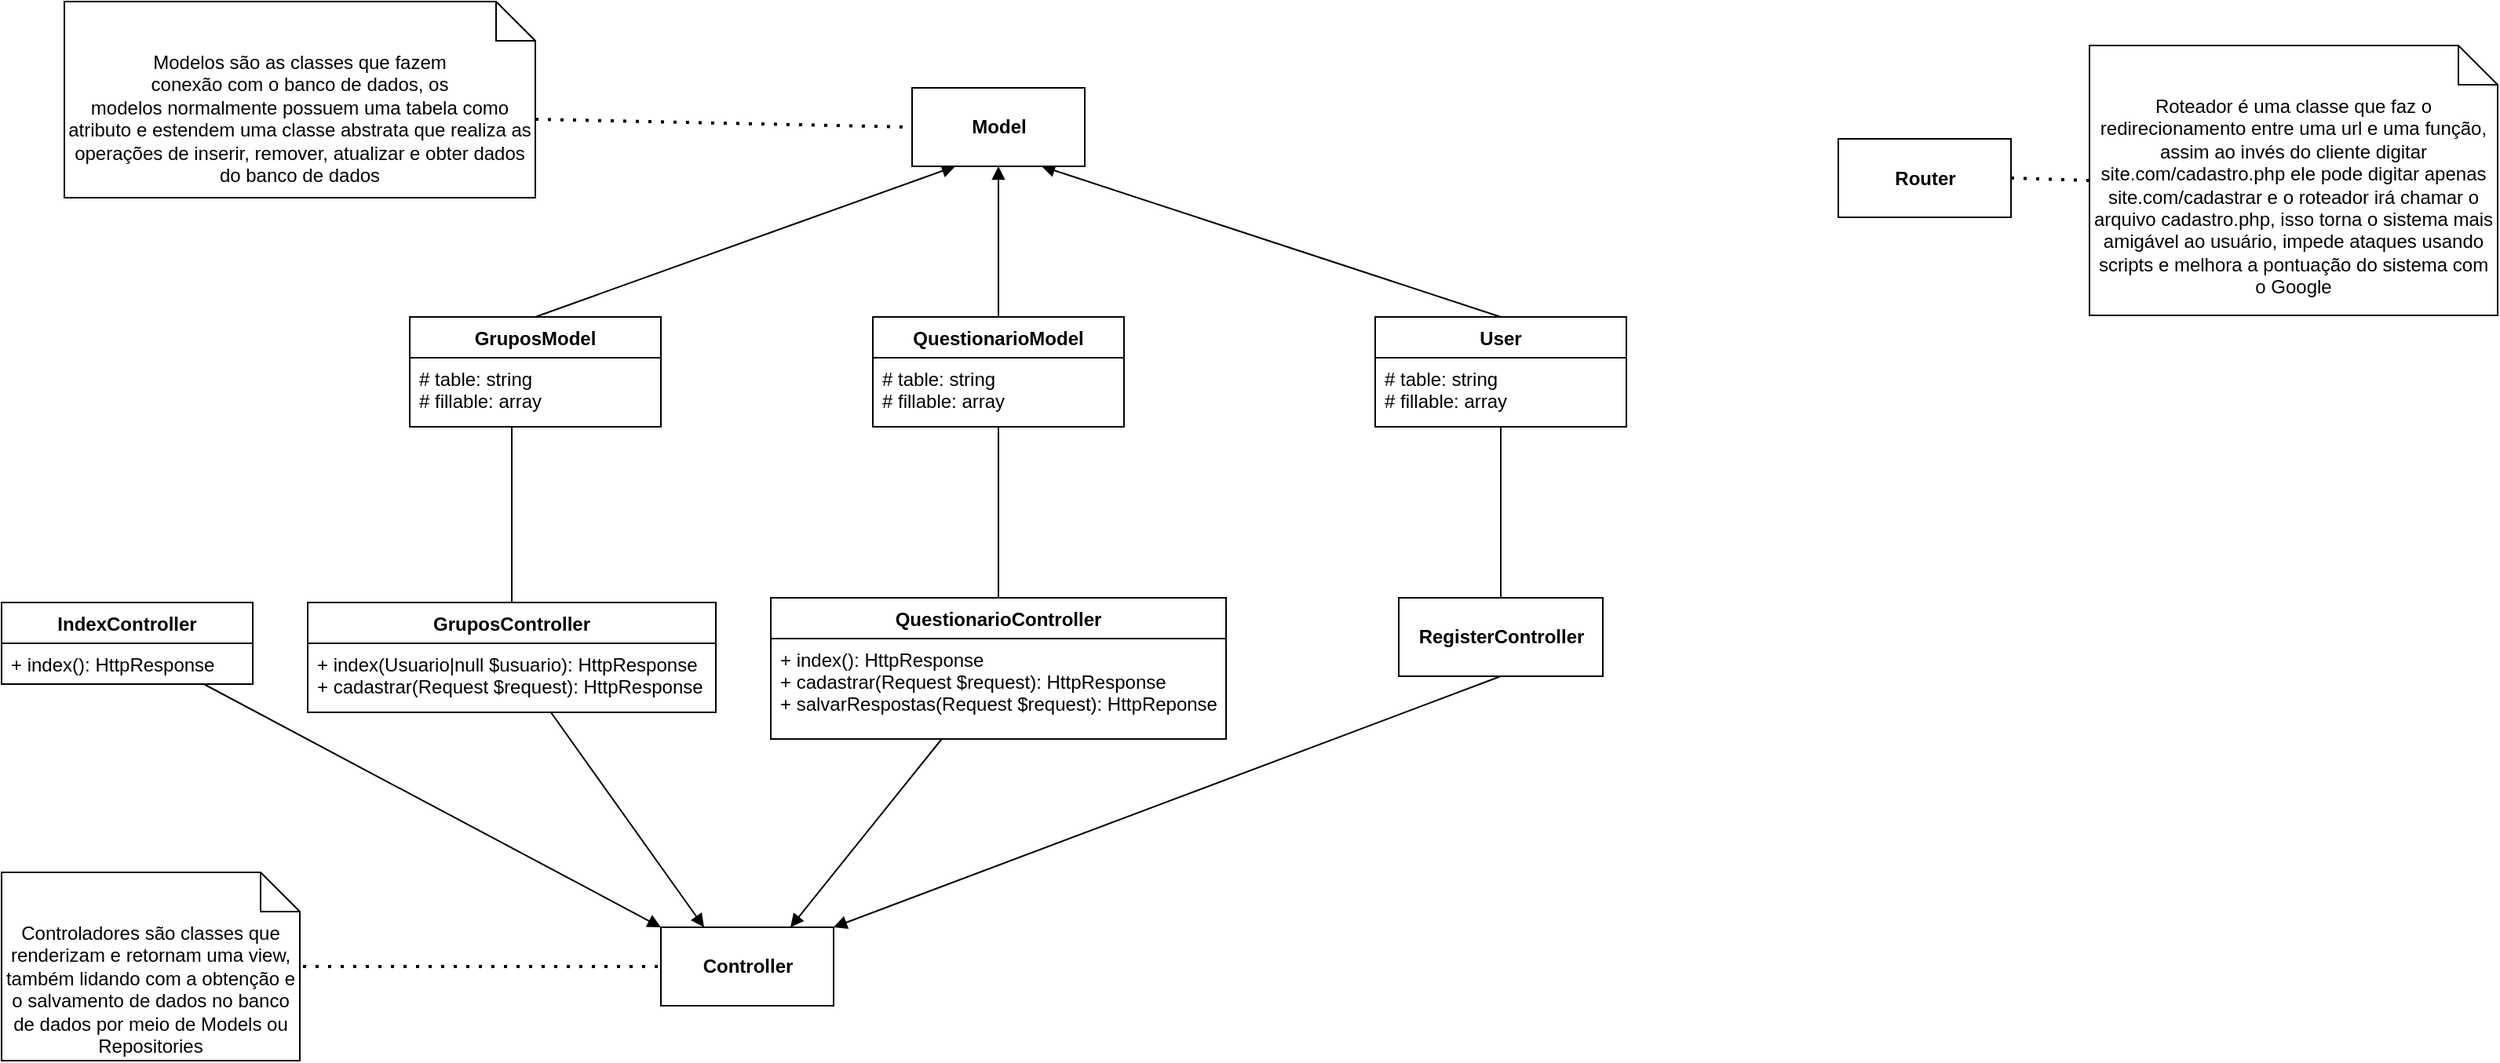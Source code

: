 <mxfile version="15.4.0" type="device"><diagram id="AtznXmaVAQkNEbKWmoS8" name="Página-1"><mxGraphModel dx="2997" dy="2429" grid="1" gridSize="10" guides="1" tooltips="1" connect="1" arrows="1" fold="1" page="1" pageScale="1" pageWidth="827" pageHeight="1169" math="0" shadow="0"><root><mxCell id="0"/><mxCell id="1" parent="0"/><mxCell id="llzI9REoWxfGJaRleYja-14" style="rounded=0;orthogonalLoop=1;jettySize=auto;html=1;exitX=0.5;exitY=0;exitDx=0;exitDy=0;entryX=0.25;entryY=1;entryDx=0;entryDy=0;endArrow=block;endFill=1;startArrow=none;startFill=0;" parent="1" source="llzI9REoWxfGJaRleYja-10" target="sop4DFbQc2MSbeX4ypm9-6" edge="1"><mxGeometry relative="1" as="geometry"><mxPoint x="277.5" y="100" as="targetPoint"/></mxGeometry></mxCell><mxCell id="KbaylGvpEEM9X5UKFjrA-10" style="edgeStyle=orthogonalEdgeStyle;rounded=0;orthogonalLoop=1;jettySize=auto;html=1;entryX=0.5;entryY=0;entryDx=0;entryDy=0;startArrow=none;startFill=0;endArrow=none;endFill=0;" parent="1" source="llzI9REoWxfGJaRleYja-10" target="sop4DFbQc2MSbeX4ypm9-12" edge="1"><mxGeometry relative="1" as="geometry"><Array as="points"><mxPoint x="145" y="270"/><mxPoint x="145" y="270"/></Array></mxGeometry></mxCell><mxCell id="llzI9REoWxfGJaRleYja-10" value="GruposModel" style="swimlane;fontStyle=1;align=center;verticalAlign=top;childLayout=stackLayout;horizontal=1;startSize=26;horizontalStack=0;resizeParent=1;resizeParentMax=0;resizeLast=0;collapsible=1;marginBottom=0;" parent="1" vertex="1"><mxGeometry x="80" y="181" width="160" height="70" as="geometry"/></mxCell><mxCell id="llzI9REoWxfGJaRleYja-11" value="# table: string&#10;# fillable: array" style="text;strokeColor=none;fillColor=none;align=left;verticalAlign=top;spacingLeft=4;spacingRight=4;overflow=hidden;rotatable=0;points=[[0,0.5],[1,0.5]];portConstraint=eastwest;" parent="llzI9REoWxfGJaRleYja-10" vertex="1"><mxGeometry y="26" width="160" height="44" as="geometry"/></mxCell><mxCell id="llzI9REoWxfGJaRleYja-17" style="rounded=0;orthogonalLoop=1;jettySize=auto;html=1;exitX=0.5;exitY=0;exitDx=0;exitDy=0;entryX=0.75;entryY=1;entryDx=0;entryDy=0;endArrow=block;endFill=1;" parent="1" source="llzI9REoWxfGJaRleYja-15" target="sop4DFbQc2MSbeX4ypm9-6" edge="1"><mxGeometry relative="1" as="geometry"><mxPoint x="305" y="100" as="targetPoint"/></mxGeometry></mxCell><mxCell id="KbaylGvpEEM9X5UKFjrA-11" style="edgeStyle=orthogonalEdgeStyle;rounded=0;orthogonalLoop=1;jettySize=auto;html=1;startArrow=none;startFill=0;endArrow=none;endFill=0;entryX=0.5;entryY=0;entryDx=0;entryDy=0;" parent="1" source="llzI9REoWxfGJaRleYja-15" target="KbaylGvpEEM9X5UKFjrA-17" edge="1"><mxGeometry relative="1" as="geometry"><mxPoint x="800" y="320" as="targetPoint"/><Array as="points"/></mxGeometry></mxCell><mxCell id="llzI9REoWxfGJaRleYja-15" value="User" style="swimlane;fontStyle=1;align=center;verticalAlign=top;childLayout=stackLayout;horizontal=1;startSize=26;horizontalStack=0;resizeParent=1;resizeParentMax=0;resizeLast=0;collapsible=1;marginBottom=0;" parent="1" vertex="1"><mxGeometry x="695" y="181" width="160" height="70" as="geometry"/></mxCell><mxCell id="llzI9REoWxfGJaRleYja-16" value="# table: string&#10;# fillable: array" style="text;strokeColor=none;fillColor=none;align=left;verticalAlign=top;spacingLeft=4;spacingRight=4;overflow=hidden;rotatable=0;points=[[0,0.5],[1,0.5]];portConstraint=eastwest;" parent="llzI9REoWxfGJaRleYja-15" vertex="1"><mxGeometry y="26" width="160" height="44" as="geometry"/></mxCell><mxCell id="llzI9REoWxfGJaRleYja-26" style="edgeStyle=none;rounded=0;orthogonalLoop=1;jettySize=auto;html=1;exitX=0.5;exitY=0;exitDx=0;exitDy=0;endArrow=block;endFill=1;startArrow=none;startFill=0;entryX=0.5;entryY=1;entryDx=0;entryDy=0;" parent="1" source="llzI9REoWxfGJaRleYja-22" target="sop4DFbQc2MSbeX4ypm9-6" edge="1"><mxGeometry relative="1" as="geometry"><mxPoint x="305" y="110" as="targetPoint"/></mxGeometry></mxCell><mxCell id="llzI9REoWxfGJaRleYja-22" value="QuestionarioModel" style="swimlane;fontStyle=1;align=center;verticalAlign=top;childLayout=stackLayout;horizontal=1;startSize=26;horizontalStack=0;resizeParent=1;resizeParentMax=0;resizeLast=0;collapsible=1;marginBottom=0;" parent="1" vertex="1"><mxGeometry x="375" y="181" width="160" height="70" as="geometry"/></mxCell><mxCell id="llzI9REoWxfGJaRleYja-23" value="# table: string&#10;# fillable: array" style="text;strokeColor=none;fillColor=none;align=left;verticalAlign=top;spacingLeft=4;spacingRight=4;overflow=hidden;rotatable=0;points=[[0,0.5],[1,0.5]];portConstraint=eastwest;" parent="llzI9REoWxfGJaRleYja-22" vertex="1"><mxGeometry y="26" width="160" height="44" as="geometry"/></mxCell><mxCell id="llzI9REoWxfGJaRleYja-54" value="" style="endArrow=none;dashed=1;html=1;dashPattern=1 3;strokeWidth=2;exitX=0;exitY=0;exitDx=300;exitDy=75;strokeColor=#000000;exitPerimeter=0;entryX=0;entryY=0.5;entryDx=0;entryDy=0;" parent="1" source="sop4DFbQc2MSbeX4ypm9-4" target="sop4DFbQc2MSbeX4ypm9-6" edge="1"><mxGeometry width="50" height="50" relative="1" as="geometry"><mxPoint x="70" y="61" as="sourcePoint"/><mxPoint x="250" y="83" as="targetPoint"/></mxGeometry></mxCell><mxCell id="llzI9REoWxfGJaRleYja-60" value="" style="endArrow=none;dashed=1;html=1;dashPattern=1 3;strokeWidth=2;exitX=1;exitY=0.5;exitDx=0;exitDy=0;entryX=0;entryY=0.5;entryDx=0;entryDy=0;strokeColor=#000000;entryPerimeter=0;" parent="1" source="sop4DFbQc2MSbeX4ypm9-7" target="KbaylGvpEEM9X5UKFjrA-7" edge="1"><mxGeometry width="50" height="50" relative="1" as="geometry"><mxPoint x="30" y="314" as="sourcePoint"/><mxPoint x="520" y="295" as="targetPoint"/></mxGeometry></mxCell><mxCell id="sop4DFbQc2MSbeX4ypm9-4" value="Modelos são as classes que fazem&lt;br&gt;conexão com o banco de dados, os&lt;br&gt;modelos normalmente possuem uma tabela como atributo e estendem uma classe abstrata que realiza as operações de inserir, remover, atualizar e obter dados do banco de dados" style="shape=note2;boundedLbl=1;whiteSpace=wrap;html=1;size=25;verticalAlign=top;align=center;" parent="1" vertex="1"><mxGeometry x="-140" y="-20" width="300" height="125" as="geometry"/></mxCell><mxCell id="sop4DFbQc2MSbeX4ypm9-6" value="&lt;b&gt;Model&lt;/b&gt;" style="html=1;" parent="1" vertex="1"><mxGeometry x="400" y="35" width="110" height="50" as="geometry"/></mxCell><mxCell id="sop4DFbQc2MSbeX4ypm9-7" value="&lt;b&gt;Controller&lt;/b&gt;" style="html=1;" parent="1" vertex="1"><mxGeometry x="240" y="570" width="110" height="50" as="geometry"/></mxCell><mxCell id="sop4DFbQc2MSbeX4ypm9-24" style="edgeStyle=none;rounded=0;orthogonalLoop=1;jettySize=auto;html=1;entryX=0;entryY=0;entryDx=0;entryDy=0;strokeColor=#000000;endArrow=block;endFill=1;startArrow=none;startFill=0;" parent="1" source="sop4DFbQc2MSbeX4ypm9-8" target="sop4DFbQc2MSbeX4ypm9-7" edge="1"><mxGeometry relative="1" as="geometry"/></mxCell><mxCell id="sop4DFbQc2MSbeX4ypm9-8" value="IndexController" style="swimlane;fontStyle=1;align=center;verticalAlign=top;childLayout=stackLayout;horizontal=1;startSize=26;horizontalStack=0;resizeParent=1;resizeParentMax=0;resizeLast=0;collapsible=1;marginBottom=0;" parent="1" vertex="1"><mxGeometry x="-180" y="363" width="160" height="52" as="geometry"/></mxCell><mxCell id="sop4DFbQc2MSbeX4ypm9-11" value="+ index(): HttpResponse" style="text;strokeColor=none;fillColor=none;align=left;verticalAlign=top;spacingLeft=4;spacingRight=4;overflow=hidden;rotatable=0;points=[[0,0.5],[1,0.5]];portConstraint=eastwest;" parent="sop4DFbQc2MSbeX4ypm9-8" vertex="1"><mxGeometry y="26" width="160" height="26" as="geometry"/></mxCell><mxCell id="sop4DFbQc2MSbeX4ypm9-25" style="edgeStyle=none;rounded=0;orthogonalLoop=1;jettySize=auto;html=1;entryX=0.25;entryY=0;entryDx=0;entryDy=0;strokeColor=#000000;endArrow=block;endFill=1;startArrow=none;startFill=0;" parent="1" source="sop4DFbQc2MSbeX4ypm9-12" target="sop4DFbQc2MSbeX4ypm9-7" edge="1"><mxGeometry relative="1" as="geometry"/></mxCell><mxCell id="sop4DFbQc2MSbeX4ypm9-12" value="GruposController" style="swimlane;fontStyle=1;align=center;verticalAlign=top;childLayout=stackLayout;horizontal=1;startSize=26;horizontalStack=0;resizeParent=1;resizeParentMax=0;resizeLast=0;collapsible=1;marginBottom=0;" parent="1" vertex="1"><mxGeometry x="15" y="363" width="260" height="70" as="geometry"/></mxCell><mxCell id="sop4DFbQc2MSbeX4ypm9-15" value="+ index(Usuario|null $usuario): HttpResponse&#10;+ cadastrar(Request $request): HttpResponse" style="text;strokeColor=none;fillColor=none;align=left;verticalAlign=top;spacingLeft=4;spacingRight=4;overflow=hidden;rotatable=0;points=[[0,0.5],[1,0.5]];portConstraint=eastwest;" parent="sop4DFbQc2MSbeX4ypm9-12" vertex="1"><mxGeometry y="26" width="260" height="44" as="geometry"/></mxCell><mxCell id="sop4DFbQc2MSbeX4ypm9-27" style="edgeStyle=none;rounded=0;orthogonalLoop=1;jettySize=auto;html=1;entryX=0.75;entryY=0;entryDx=0;entryDy=0;strokeColor=#000000;endArrow=block;endFill=1;startArrow=none;startFill=0;" parent="1" source="sop4DFbQc2MSbeX4ypm9-19" target="sop4DFbQc2MSbeX4ypm9-7" edge="1"><mxGeometry relative="1" as="geometry"/></mxCell><mxCell id="sop4DFbQc2MSbeX4ypm9-19" value="QuestionarioController" style="swimlane;fontStyle=1;align=center;verticalAlign=top;childLayout=stackLayout;horizontal=1;startSize=26;horizontalStack=0;resizeParent=1;resizeParentMax=0;resizeLast=0;collapsible=1;marginBottom=0;" parent="1" vertex="1"><mxGeometry x="310" y="360" width="290" height="90" as="geometry"/></mxCell><mxCell id="sop4DFbQc2MSbeX4ypm9-20" value="+ index(): HttpResponse&#10;+ cadastrar(Request $request): HttpResponse&#10;+ salvarRespostas(Request $request): HttpReponse" style="text;strokeColor=none;fillColor=none;align=left;verticalAlign=top;spacingLeft=4;spacingRight=4;overflow=hidden;rotatable=0;points=[[0,0.5],[1,0.5]];portConstraint=eastwest;" parent="sop4DFbQc2MSbeX4ypm9-19" vertex="1"><mxGeometry y="26" width="290" height="64" as="geometry"/></mxCell><mxCell id="sop4DFbQc2MSbeX4ypm9-26" style="edgeStyle=none;rounded=0;orthogonalLoop=1;jettySize=auto;html=1;entryX=1;entryY=0;entryDx=0;entryDy=0;strokeColor=#000000;endArrow=block;endFill=1;startArrow=none;startFill=0;exitX=0.5;exitY=1;exitDx=0;exitDy=0;" parent="1" source="KbaylGvpEEM9X5UKFjrA-17" target="sop4DFbQc2MSbeX4ypm9-7" edge="1"><mxGeometry relative="1" as="geometry"><mxPoint x="771" y="446.988" as="sourcePoint"/></mxGeometry></mxCell><mxCell id="KbaylGvpEEM9X5UKFjrA-1" value="Router" style="html=1;fontStyle=1" parent="1" vertex="1"><mxGeometry x="990" y="67.5" width="110" height="50" as="geometry"/></mxCell><mxCell id="KbaylGvpEEM9X5UKFjrA-2" value="Roteador é uma classe que faz o redirecionamento entre uma url e uma função, assim ao invés do cliente digitar site.com/cadastro.php ele pode digitar apenas site.com/cadastrar e o roteador irá chamar o arquivo cadastro.php, isso torna o sistema mais amigável ao usuário, impede ataques usando scripts e melhora a pontuação do sistema com o Google" style="shape=note2;boundedLbl=1;whiteSpace=wrap;html=1;size=25;verticalAlign=top;align=center;" parent="1" vertex="1"><mxGeometry x="1150" y="8" width="260" height="172" as="geometry"/></mxCell><mxCell id="KbaylGvpEEM9X5UKFjrA-3" value="" style="endArrow=none;dashed=1;html=1;dashPattern=1 3;strokeWidth=2;exitX=1;exitY=0.5;exitDx=0;exitDy=0;strokeColor=#000000;entryX=0;entryY=0.5;entryDx=0;entryDy=0;entryPerimeter=0;" parent="1" source="KbaylGvpEEM9X5UKFjrA-1" target="KbaylGvpEEM9X5UKFjrA-2" edge="1"><mxGeometry width="50" height="50" relative="1" as="geometry"><mxPoint x="620" y="660.5" as="sourcePoint"/><mxPoint x="790" y="615.5" as="targetPoint"/></mxGeometry></mxCell><mxCell id="KbaylGvpEEM9X5UKFjrA-7" value="Controladores são classes que&lt;br&gt;renderizam e retornam uma view, também lidando com a obtenção e o salvamento de dados no banco de dados por meio de Models ou Repositories" style="shape=note2;boundedLbl=1;whiteSpace=wrap;html=1;size=25;verticalAlign=top;align=center;" parent="1" vertex="1"><mxGeometry x="-180" y="535" width="190" height="120" as="geometry"/></mxCell><mxCell id="KbaylGvpEEM9X5UKFjrA-8" style="edgeStyle=orthogonalEdgeStyle;rounded=0;orthogonalLoop=1;jettySize=auto;html=1;entryX=0.5;entryY=0;entryDx=0;entryDy=0;startArrow=none;startFill=0;endArrow=none;endFill=0;exitX=0.5;exitY=0.991;exitDx=0;exitDy=0;exitPerimeter=0;" parent="1" source="llzI9REoWxfGJaRleYja-23" target="sop4DFbQc2MSbeX4ypm9-19" edge="1"><mxGeometry relative="1" as="geometry"><mxPoint x="490" y="254" as="sourcePoint"/><Array as="points"><mxPoint x="455" y="270"/><mxPoint x="455" y="270"/></Array></mxGeometry></mxCell><mxCell id="KbaylGvpEEM9X5UKFjrA-17" value="&lt;b&gt;RegisterController&lt;/b&gt;" style="html=1;" parent="1" vertex="1"><mxGeometry x="710" y="360" width="130" height="50" as="geometry"/></mxCell></root></mxGraphModel></diagram></mxfile>